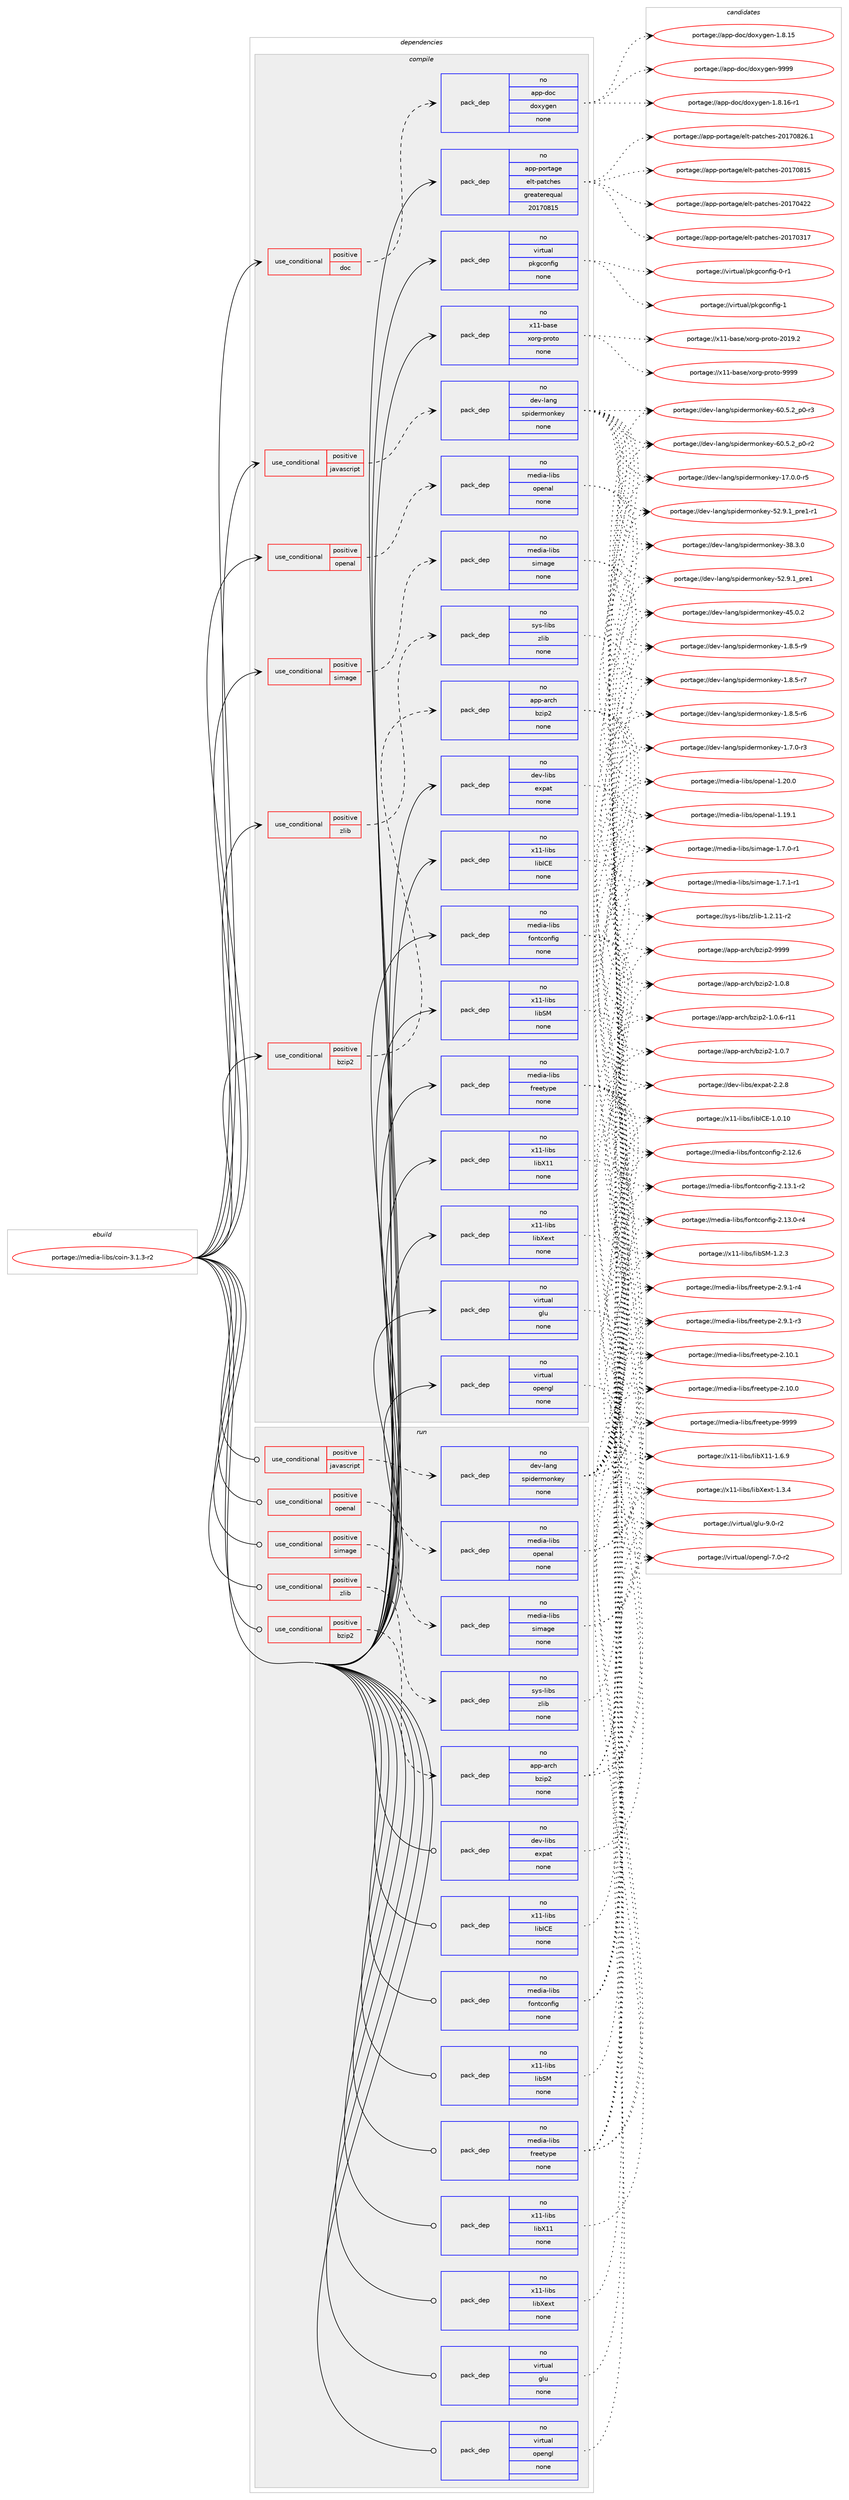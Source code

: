 digraph prolog {

# *************
# Graph options
# *************

newrank=true;
concentrate=true;
compound=true;
graph [rankdir=LR,fontname=Helvetica,fontsize=10,ranksep=1.5];#, ranksep=2.5, nodesep=0.2];
edge  [arrowhead=vee];
node  [fontname=Helvetica,fontsize=10];

# **********
# The ebuild
# **********

subgraph cluster_leftcol {
color=gray;
label=<<i>ebuild</i>>;
id [label="portage://media-libs/coin-3.1.3-r2", color=red, width=4, href="../media-libs/coin-3.1.3-r2.svg"];
}

# ****************
# The dependencies
# ****************

subgraph cluster_midcol {
color=gray;
label=<<i>dependencies</i>>;
subgraph cluster_compile {
fillcolor="#eeeeee";
style=filled;
label=<<i>compile</i>>;
subgraph cond49427 {
dependency215330 [label=<<TABLE BORDER="0" CELLBORDER="1" CELLSPACING="0" CELLPADDING="4"><TR><TD ROWSPAN="3" CELLPADDING="10">use_conditional</TD></TR><TR><TD>positive</TD></TR><TR><TD>bzip2</TD></TR></TABLE>>, shape=none, color=red];
subgraph pack162557 {
dependency215331 [label=<<TABLE BORDER="0" CELLBORDER="1" CELLSPACING="0" CELLPADDING="4" WIDTH="220"><TR><TD ROWSPAN="6" CELLPADDING="30">pack_dep</TD></TR><TR><TD WIDTH="110">no</TD></TR><TR><TD>app-arch</TD></TR><TR><TD>bzip2</TD></TR><TR><TD>none</TD></TR><TR><TD></TD></TR></TABLE>>, shape=none, color=blue];
}
dependency215330:e -> dependency215331:w [weight=20,style="dashed",arrowhead="vee"];
}
id:e -> dependency215330:w [weight=20,style="solid",arrowhead="vee"];
subgraph cond49428 {
dependency215332 [label=<<TABLE BORDER="0" CELLBORDER="1" CELLSPACING="0" CELLPADDING="4"><TR><TD ROWSPAN="3" CELLPADDING="10">use_conditional</TD></TR><TR><TD>positive</TD></TR><TR><TD>doc</TD></TR></TABLE>>, shape=none, color=red];
subgraph pack162558 {
dependency215333 [label=<<TABLE BORDER="0" CELLBORDER="1" CELLSPACING="0" CELLPADDING="4" WIDTH="220"><TR><TD ROWSPAN="6" CELLPADDING="30">pack_dep</TD></TR><TR><TD WIDTH="110">no</TD></TR><TR><TD>app-doc</TD></TR><TR><TD>doxygen</TD></TR><TR><TD>none</TD></TR><TR><TD></TD></TR></TABLE>>, shape=none, color=blue];
}
dependency215332:e -> dependency215333:w [weight=20,style="dashed",arrowhead="vee"];
}
id:e -> dependency215332:w [weight=20,style="solid",arrowhead="vee"];
subgraph cond49429 {
dependency215334 [label=<<TABLE BORDER="0" CELLBORDER="1" CELLSPACING="0" CELLPADDING="4"><TR><TD ROWSPAN="3" CELLPADDING="10">use_conditional</TD></TR><TR><TD>positive</TD></TR><TR><TD>javascript</TD></TR></TABLE>>, shape=none, color=red];
subgraph pack162559 {
dependency215335 [label=<<TABLE BORDER="0" CELLBORDER="1" CELLSPACING="0" CELLPADDING="4" WIDTH="220"><TR><TD ROWSPAN="6" CELLPADDING="30">pack_dep</TD></TR><TR><TD WIDTH="110">no</TD></TR><TR><TD>dev-lang</TD></TR><TR><TD>spidermonkey</TD></TR><TR><TD>none</TD></TR><TR><TD></TD></TR></TABLE>>, shape=none, color=blue];
}
dependency215334:e -> dependency215335:w [weight=20,style="dashed",arrowhead="vee"];
}
id:e -> dependency215334:w [weight=20,style="solid",arrowhead="vee"];
subgraph cond49430 {
dependency215336 [label=<<TABLE BORDER="0" CELLBORDER="1" CELLSPACING="0" CELLPADDING="4"><TR><TD ROWSPAN="3" CELLPADDING="10">use_conditional</TD></TR><TR><TD>positive</TD></TR><TR><TD>openal</TD></TR></TABLE>>, shape=none, color=red];
subgraph pack162560 {
dependency215337 [label=<<TABLE BORDER="0" CELLBORDER="1" CELLSPACING="0" CELLPADDING="4" WIDTH="220"><TR><TD ROWSPAN="6" CELLPADDING="30">pack_dep</TD></TR><TR><TD WIDTH="110">no</TD></TR><TR><TD>media-libs</TD></TR><TR><TD>openal</TD></TR><TR><TD>none</TD></TR><TR><TD></TD></TR></TABLE>>, shape=none, color=blue];
}
dependency215336:e -> dependency215337:w [weight=20,style="dashed",arrowhead="vee"];
}
id:e -> dependency215336:w [weight=20,style="solid",arrowhead="vee"];
subgraph cond49431 {
dependency215338 [label=<<TABLE BORDER="0" CELLBORDER="1" CELLSPACING="0" CELLPADDING="4"><TR><TD ROWSPAN="3" CELLPADDING="10">use_conditional</TD></TR><TR><TD>positive</TD></TR><TR><TD>simage</TD></TR></TABLE>>, shape=none, color=red];
subgraph pack162561 {
dependency215339 [label=<<TABLE BORDER="0" CELLBORDER="1" CELLSPACING="0" CELLPADDING="4" WIDTH="220"><TR><TD ROWSPAN="6" CELLPADDING="30">pack_dep</TD></TR><TR><TD WIDTH="110">no</TD></TR><TR><TD>media-libs</TD></TR><TR><TD>simage</TD></TR><TR><TD>none</TD></TR><TR><TD></TD></TR></TABLE>>, shape=none, color=blue];
}
dependency215338:e -> dependency215339:w [weight=20,style="dashed",arrowhead="vee"];
}
id:e -> dependency215338:w [weight=20,style="solid",arrowhead="vee"];
subgraph cond49432 {
dependency215340 [label=<<TABLE BORDER="0" CELLBORDER="1" CELLSPACING="0" CELLPADDING="4"><TR><TD ROWSPAN="3" CELLPADDING="10">use_conditional</TD></TR><TR><TD>positive</TD></TR><TR><TD>zlib</TD></TR></TABLE>>, shape=none, color=red];
subgraph pack162562 {
dependency215341 [label=<<TABLE BORDER="0" CELLBORDER="1" CELLSPACING="0" CELLPADDING="4" WIDTH="220"><TR><TD ROWSPAN="6" CELLPADDING="30">pack_dep</TD></TR><TR><TD WIDTH="110">no</TD></TR><TR><TD>sys-libs</TD></TR><TR><TD>zlib</TD></TR><TR><TD>none</TD></TR><TR><TD></TD></TR></TABLE>>, shape=none, color=blue];
}
dependency215340:e -> dependency215341:w [weight=20,style="dashed",arrowhead="vee"];
}
id:e -> dependency215340:w [weight=20,style="solid",arrowhead="vee"];
subgraph pack162563 {
dependency215342 [label=<<TABLE BORDER="0" CELLBORDER="1" CELLSPACING="0" CELLPADDING="4" WIDTH="220"><TR><TD ROWSPAN="6" CELLPADDING="30">pack_dep</TD></TR><TR><TD WIDTH="110">no</TD></TR><TR><TD>app-portage</TD></TR><TR><TD>elt-patches</TD></TR><TR><TD>greaterequal</TD></TR><TR><TD>20170815</TD></TR></TABLE>>, shape=none, color=blue];
}
id:e -> dependency215342:w [weight=20,style="solid",arrowhead="vee"];
subgraph pack162564 {
dependency215343 [label=<<TABLE BORDER="0" CELLBORDER="1" CELLSPACING="0" CELLPADDING="4" WIDTH="220"><TR><TD ROWSPAN="6" CELLPADDING="30">pack_dep</TD></TR><TR><TD WIDTH="110">no</TD></TR><TR><TD>dev-libs</TD></TR><TR><TD>expat</TD></TR><TR><TD>none</TD></TR><TR><TD></TD></TR></TABLE>>, shape=none, color=blue];
}
id:e -> dependency215343:w [weight=20,style="solid",arrowhead="vee"];
subgraph pack162565 {
dependency215344 [label=<<TABLE BORDER="0" CELLBORDER="1" CELLSPACING="0" CELLPADDING="4" WIDTH="220"><TR><TD ROWSPAN="6" CELLPADDING="30">pack_dep</TD></TR><TR><TD WIDTH="110">no</TD></TR><TR><TD>media-libs</TD></TR><TR><TD>fontconfig</TD></TR><TR><TD>none</TD></TR><TR><TD></TD></TR></TABLE>>, shape=none, color=blue];
}
id:e -> dependency215344:w [weight=20,style="solid",arrowhead="vee"];
subgraph pack162566 {
dependency215345 [label=<<TABLE BORDER="0" CELLBORDER="1" CELLSPACING="0" CELLPADDING="4" WIDTH="220"><TR><TD ROWSPAN="6" CELLPADDING="30">pack_dep</TD></TR><TR><TD WIDTH="110">no</TD></TR><TR><TD>media-libs</TD></TR><TR><TD>freetype</TD></TR><TR><TD>none</TD></TR><TR><TD></TD></TR></TABLE>>, shape=none, color=blue];
}
id:e -> dependency215345:w [weight=20,style="solid",arrowhead="vee"];
subgraph pack162567 {
dependency215346 [label=<<TABLE BORDER="0" CELLBORDER="1" CELLSPACING="0" CELLPADDING="4" WIDTH="220"><TR><TD ROWSPAN="6" CELLPADDING="30">pack_dep</TD></TR><TR><TD WIDTH="110">no</TD></TR><TR><TD>virtual</TD></TR><TR><TD>glu</TD></TR><TR><TD>none</TD></TR><TR><TD></TD></TR></TABLE>>, shape=none, color=blue];
}
id:e -> dependency215346:w [weight=20,style="solid",arrowhead="vee"];
subgraph pack162568 {
dependency215347 [label=<<TABLE BORDER="0" CELLBORDER="1" CELLSPACING="0" CELLPADDING="4" WIDTH="220"><TR><TD ROWSPAN="6" CELLPADDING="30">pack_dep</TD></TR><TR><TD WIDTH="110">no</TD></TR><TR><TD>virtual</TD></TR><TR><TD>opengl</TD></TR><TR><TD>none</TD></TR><TR><TD></TD></TR></TABLE>>, shape=none, color=blue];
}
id:e -> dependency215347:w [weight=20,style="solid",arrowhead="vee"];
subgraph pack162569 {
dependency215348 [label=<<TABLE BORDER="0" CELLBORDER="1" CELLSPACING="0" CELLPADDING="4" WIDTH="220"><TR><TD ROWSPAN="6" CELLPADDING="30">pack_dep</TD></TR><TR><TD WIDTH="110">no</TD></TR><TR><TD>virtual</TD></TR><TR><TD>pkgconfig</TD></TR><TR><TD>none</TD></TR><TR><TD></TD></TR></TABLE>>, shape=none, color=blue];
}
id:e -> dependency215348:w [weight=20,style="solid",arrowhead="vee"];
subgraph pack162570 {
dependency215349 [label=<<TABLE BORDER="0" CELLBORDER="1" CELLSPACING="0" CELLPADDING="4" WIDTH="220"><TR><TD ROWSPAN="6" CELLPADDING="30">pack_dep</TD></TR><TR><TD WIDTH="110">no</TD></TR><TR><TD>x11-base</TD></TR><TR><TD>xorg-proto</TD></TR><TR><TD>none</TD></TR><TR><TD></TD></TR></TABLE>>, shape=none, color=blue];
}
id:e -> dependency215349:w [weight=20,style="solid",arrowhead="vee"];
subgraph pack162571 {
dependency215350 [label=<<TABLE BORDER="0" CELLBORDER="1" CELLSPACING="0" CELLPADDING="4" WIDTH="220"><TR><TD ROWSPAN="6" CELLPADDING="30">pack_dep</TD></TR><TR><TD WIDTH="110">no</TD></TR><TR><TD>x11-libs</TD></TR><TR><TD>libICE</TD></TR><TR><TD>none</TD></TR><TR><TD></TD></TR></TABLE>>, shape=none, color=blue];
}
id:e -> dependency215350:w [weight=20,style="solid",arrowhead="vee"];
subgraph pack162572 {
dependency215351 [label=<<TABLE BORDER="0" CELLBORDER="1" CELLSPACING="0" CELLPADDING="4" WIDTH="220"><TR><TD ROWSPAN="6" CELLPADDING="30">pack_dep</TD></TR><TR><TD WIDTH="110">no</TD></TR><TR><TD>x11-libs</TD></TR><TR><TD>libSM</TD></TR><TR><TD>none</TD></TR><TR><TD></TD></TR></TABLE>>, shape=none, color=blue];
}
id:e -> dependency215351:w [weight=20,style="solid",arrowhead="vee"];
subgraph pack162573 {
dependency215352 [label=<<TABLE BORDER="0" CELLBORDER="1" CELLSPACING="0" CELLPADDING="4" WIDTH="220"><TR><TD ROWSPAN="6" CELLPADDING="30">pack_dep</TD></TR><TR><TD WIDTH="110">no</TD></TR><TR><TD>x11-libs</TD></TR><TR><TD>libX11</TD></TR><TR><TD>none</TD></TR><TR><TD></TD></TR></TABLE>>, shape=none, color=blue];
}
id:e -> dependency215352:w [weight=20,style="solid",arrowhead="vee"];
subgraph pack162574 {
dependency215353 [label=<<TABLE BORDER="0" CELLBORDER="1" CELLSPACING="0" CELLPADDING="4" WIDTH="220"><TR><TD ROWSPAN="6" CELLPADDING="30">pack_dep</TD></TR><TR><TD WIDTH="110">no</TD></TR><TR><TD>x11-libs</TD></TR><TR><TD>libXext</TD></TR><TR><TD>none</TD></TR><TR><TD></TD></TR></TABLE>>, shape=none, color=blue];
}
id:e -> dependency215353:w [weight=20,style="solid",arrowhead="vee"];
}
subgraph cluster_compileandrun {
fillcolor="#eeeeee";
style=filled;
label=<<i>compile and run</i>>;
}
subgraph cluster_run {
fillcolor="#eeeeee";
style=filled;
label=<<i>run</i>>;
subgraph cond49433 {
dependency215354 [label=<<TABLE BORDER="0" CELLBORDER="1" CELLSPACING="0" CELLPADDING="4"><TR><TD ROWSPAN="3" CELLPADDING="10">use_conditional</TD></TR><TR><TD>positive</TD></TR><TR><TD>bzip2</TD></TR></TABLE>>, shape=none, color=red];
subgraph pack162575 {
dependency215355 [label=<<TABLE BORDER="0" CELLBORDER="1" CELLSPACING="0" CELLPADDING="4" WIDTH="220"><TR><TD ROWSPAN="6" CELLPADDING="30">pack_dep</TD></TR><TR><TD WIDTH="110">no</TD></TR><TR><TD>app-arch</TD></TR><TR><TD>bzip2</TD></TR><TR><TD>none</TD></TR><TR><TD></TD></TR></TABLE>>, shape=none, color=blue];
}
dependency215354:e -> dependency215355:w [weight=20,style="dashed",arrowhead="vee"];
}
id:e -> dependency215354:w [weight=20,style="solid",arrowhead="odot"];
subgraph cond49434 {
dependency215356 [label=<<TABLE BORDER="0" CELLBORDER="1" CELLSPACING="0" CELLPADDING="4"><TR><TD ROWSPAN="3" CELLPADDING="10">use_conditional</TD></TR><TR><TD>positive</TD></TR><TR><TD>javascript</TD></TR></TABLE>>, shape=none, color=red];
subgraph pack162576 {
dependency215357 [label=<<TABLE BORDER="0" CELLBORDER="1" CELLSPACING="0" CELLPADDING="4" WIDTH="220"><TR><TD ROWSPAN="6" CELLPADDING="30">pack_dep</TD></TR><TR><TD WIDTH="110">no</TD></TR><TR><TD>dev-lang</TD></TR><TR><TD>spidermonkey</TD></TR><TR><TD>none</TD></TR><TR><TD></TD></TR></TABLE>>, shape=none, color=blue];
}
dependency215356:e -> dependency215357:w [weight=20,style="dashed",arrowhead="vee"];
}
id:e -> dependency215356:w [weight=20,style="solid",arrowhead="odot"];
subgraph cond49435 {
dependency215358 [label=<<TABLE BORDER="0" CELLBORDER="1" CELLSPACING="0" CELLPADDING="4"><TR><TD ROWSPAN="3" CELLPADDING="10">use_conditional</TD></TR><TR><TD>positive</TD></TR><TR><TD>openal</TD></TR></TABLE>>, shape=none, color=red];
subgraph pack162577 {
dependency215359 [label=<<TABLE BORDER="0" CELLBORDER="1" CELLSPACING="0" CELLPADDING="4" WIDTH="220"><TR><TD ROWSPAN="6" CELLPADDING="30">pack_dep</TD></TR><TR><TD WIDTH="110">no</TD></TR><TR><TD>media-libs</TD></TR><TR><TD>openal</TD></TR><TR><TD>none</TD></TR><TR><TD></TD></TR></TABLE>>, shape=none, color=blue];
}
dependency215358:e -> dependency215359:w [weight=20,style="dashed",arrowhead="vee"];
}
id:e -> dependency215358:w [weight=20,style="solid",arrowhead="odot"];
subgraph cond49436 {
dependency215360 [label=<<TABLE BORDER="0" CELLBORDER="1" CELLSPACING="0" CELLPADDING="4"><TR><TD ROWSPAN="3" CELLPADDING="10">use_conditional</TD></TR><TR><TD>positive</TD></TR><TR><TD>simage</TD></TR></TABLE>>, shape=none, color=red];
subgraph pack162578 {
dependency215361 [label=<<TABLE BORDER="0" CELLBORDER="1" CELLSPACING="0" CELLPADDING="4" WIDTH="220"><TR><TD ROWSPAN="6" CELLPADDING="30">pack_dep</TD></TR><TR><TD WIDTH="110">no</TD></TR><TR><TD>media-libs</TD></TR><TR><TD>simage</TD></TR><TR><TD>none</TD></TR><TR><TD></TD></TR></TABLE>>, shape=none, color=blue];
}
dependency215360:e -> dependency215361:w [weight=20,style="dashed",arrowhead="vee"];
}
id:e -> dependency215360:w [weight=20,style="solid",arrowhead="odot"];
subgraph cond49437 {
dependency215362 [label=<<TABLE BORDER="0" CELLBORDER="1" CELLSPACING="0" CELLPADDING="4"><TR><TD ROWSPAN="3" CELLPADDING="10">use_conditional</TD></TR><TR><TD>positive</TD></TR><TR><TD>zlib</TD></TR></TABLE>>, shape=none, color=red];
subgraph pack162579 {
dependency215363 [label=<<TABLE BORDER="0" CELLBORDER="1" CELLSPACING="0" CELLPADDING="4" WIDTH="220"><TR><TD ROWSPAN="6" CELLPADDING="30">pack_dep</TD></TR><TR><TD WIDTH="110">no</TD></TR><TR><TD>sys-libs</TD></TR><TR><TD>zlib</TD></TR><TR><TD>none</TD></TR><TR><TD></TD></TR></TABLE>>, shape=none, color=blue];
}
dependency215362:e -> dependency215363:w [weight=20,style="dashed",arrowhead="vee"];
}
id:e -> dependency215362:w [weight=20,style="solid",arrowhead="odot"];
subgraph pack162580 {
dependency215364 [label=<<TABLE BORDER="0" CELLBORDER="1" CELLSPACING="0" CELLPADDING="4" WIDTH="220"><TR><TD ROWSPAN="6" CELLPADDING="30">pack_dep</TD></TR><TR><TD WIDTH="110">no</TD></TR><TR><TD>dev-libs</TD></TR><TR><TD>expat</TD></TR><TR><TD>none</TD></TR><TR><TD></TD></TR></TABLE>>, shape=none, color=blue];
}
id:e -> dependency215364:w [weight=20,style="solid",arrowhead="odot"];
subgraph pack162581 {
dependency215365 [label=<<TABLE BORDER="0" CELLBORDER="1" CELLSPACING="0" CELLPADDING="4" WIDTH="220"><TR><TD ROWSPAN="6" CELLPADDING="30">pack_dep</TD></TR><TR><TD WIDTH="110">no</TD></TR><TR><TD>media-libs</TD></TR><TR><TD>fontconfig</TD></TR><TR><TD>none</TD></TR><TR><TD></TD></TR></TABLE>>, shape=none, color=blue];
}
id:e -> dependency215365:w [weight=20,style="solid",arrowhead="odot"];
subgraph pack162582 {
dependency215366 [label=<<TABLE BORDER="0" CELLBORDER="1" CELLSPACING="0" CELLPADDING="4" WIDTH="220"><TR><TD ROWSPAN="6" CELLPADDING="30">pack_dep</TD></TR><TR><TD WIDTH="110">no</TD></TR><TR><TD>media-libs</TD></TR><TR><TD>freetype</TD></TR><TR><TD>none</TD></TR><TR><TD></TD></TR></TABLE>>, shape=none, color=blue];
}
id:e -> dependency215366:w [weight=20,style="solid",arrowhead="odot"];
subgraph pack162583 {
dependency215367 [label=<<TABLE BORDER="0" CELLBORDER="1" CELLSPACING="0" CELLPADDING="4" WIDTH="220"><TR><TD ROWSPAN="6" CELLPADDING="30">pack_dep</TD></TR><TR><TD WIDTH="110">no</TD></TR><TR><TD>virtual</TD></TR><TR><TD>glu</TD></TR><TR><TD>none</TD></TR><TR><TD></TD></TR></TABLE>>, shape=none, color=blue];
}
id:e -> dependency215367:w [weight=20,style="solid",arrowhead="odot"];
subgraph pack162584 {
dependency215368 [label=<<TABLE BORDER="0" CELLBORDER="1" CELLSPACING="0" CELLPADDING="4" WIDTH="220"><TR><TD ROWSPAN="6" CELLPADDING="30">pack_dep</TD></TR><TR><TD WIDTH="110">no</TD></TR><TR><TD>virtual</TD></TR><TR><TD>opengl</TD></TR><TR><TD>none</TD></TR><TR><TD></TD></TR></TABLE>>, shape=none, color=blue];
}
id:e -> dependency215368:w [weight=20,style="solid",arrowhead="odot"];
subgraph pack162585 {
dependency215369 [label=<<TABLE BORDER="0" CELLBORDER="1" CELLSPACING="0" CELLPADDING="4" WIDTH="220"><TR><TD ROWSPAN="6" CELLPADDING="30">pack_dep</TD></TR><TR><TD WIDTH="110">no</TD></TR><TR><TD>x11-libs</TD></TR><TR><TD>libICE</TD></TR><TR><TD>none</TD></TR><TR><TD></TD></TR></TABLE>>, shape=none, color=blue];
}
id:e -> dependency215369:w [weight=20,style="solid",arrowhead="odot"];
subgraph pack162586 {
dependency215370 [label=<<TABLE BORDER="0" CELLBORDER="1" CELLSPACING="0" CELLPADDING="4" WIDTH="220"><TR><TD ROWSPAN="6" CELLPADDING="30">pack_dep</TD></TR><TR><TD WIDTH="110">no</TD></TR><TR><TD>x11-libs</TD></TR><TR><TD>libSM</TD></TR><TR><TD>none</TD></TR><TR><TD></TD></TR></TABLE>>, shape=none, color=blue];
}
id:e -> dependency215370:w [weight=20,style="solid",arrowhead="odot"];
subgraph pack162587 {
dependency215371 [label=<<TABLE BORDER="0" CELLBORDER="1" CELLSPACING="0" CELLPADDING="4" WIDTH="220"><TR><TD ROWSPAN="6" CELLPADDING="30">pack_dep</TD></TR><TR><TD WIDTH="110">no</TD></TR><TR><TD>x11-libs</TD></TR><TR><TD>libX11</TD></TR><TR><TD>none</TD></TR><TR><TD></TD></TR></TABLE>>, shape=none, color=blue];
}
id:e -> dependency215371:w [weight=20,style="solid",arrowhead="odot"];
subgraph pack162588 {
dependency215372 [label=<<TABLE BORDER="0" CELLBORDER="1" CELLSPACING="0" CELLPADDING="4" WIDTH="220"><TR><TD ROWSPAN="6" CELLPADDING="30">pack_dep</TD></TR><TR><TD WIDTH="110">no</TD></TR><TR><TD>x11-libs</TD></TR><TR><TD>libXext</TD></TR><TR><TD>none</TD></TR><TR><TD></TD></TR></TABLE>>, shape=none, color=blue];
}
id:e -> dependency215372:w [weight=20,style="solid",arrowhead="odot"];
}
}

# **************
# The candidates
# **************

subgraph cluster_choices {
rank=same;
color=gray;
label=<<i>candidates</i>>;

subgraph choice162557 {
color=black;
nodesep=1;
choice971121124597114991044798122105112504557575757 [label="portage://app-arch/bzip2-9999", color=red, width=4,href="../app-arch/bzip2-9999.svg"];
choice97112112459711499104479812210511250454946484656 [label="portage://app-arch/bzip2-1.0.8", color=red, width=4,href="../app-arch/bzip2-1.0.8.svg"];
choice97112112459711499104479812210511250454946484655 [label="portage://app-arch/bzip2-1.0.7", color=red, width=4,href="../app-arch/bzip2-1.0.7.svg"];
choice97112112459711499104479812210511250454946484654451144949 [label="portage://app-arch/bzip2-1.0.6-r11", color=red, width=4,href="../app-arch/bzip2-1.0.6-r11.svg"];
dependency215331:e -> choice971121124597114991044798122105112504557575757:w [style=dotted,weight="100"];
dependency215331:e -> choice97112112459711499104479812210511250454946484656:w [style=dotted,weight="100"];
dependency215331:e -> choice97112112459711499104479812210511250454946484655:w [style=dotted,weight="100"];
dependency215331:e -> choice97112112459711499104479812210511250454946484654451144949:w [style=dotted,weight="100"];
}
subgraph choice162558 {
color=black;
nodesep=1;
choice971121124510011199471001111201211031011104557575757 [label="portage://app-doc/doxygen-9999", color=red, width=4,href="../app-doc/doxygen-9999.svg"];
choice97112112451001119947100111120121103101110454946564649544511449 [label="portage://app-doc/doxygen-1.8.16-r1", color=red, width=4,href="../app-doc/doxygen-1.8.16-r1.svg"];
choice9711211245100111994710011112012110310111045494656464953 [label="portage://app-doc/doxygen-1.8.15", color=red, width=4,href="../app-doc/doxygen-1.8.15.svg"];
dependency215333:e -> choice971121124510011199471001111201211031011104557575757:w [style=dotted,weight="100"];
dependency215333:e -> choice97112112451001119947100111120121103101110454946564649544511449:w [style=dotted,weight="100"];
dependency215333:e -> choice9711211245100111994710011112012110310111045494656464953:w [style=dotted,weight="100"];
}
subgraph choice162559 {
color=black;
nodesep=1;
choice1001011184510897110103471151121051001011141091111101071011214554484653465095112484511451 [label="portage://dev-lang/spidermonkey-60.5.2_p0-r3", color=red, width=4,href="../dev-lang/spidermonkey-60.5.2_p0-r3.svg"];
choice1001011184510897110103471151121051001011141091111101071011214554484653465095112484511450 [label="portage://dev-lang/spidermonkey-60.5.2_p0-r2", color=red, width=4,href="../dev-lang/spidermonkey-60.5.2_p0-r2.svg"];
choice1001011184510897110103471151121051001011141091111101071011214553504657464995112114101494511449 [label="portage://dev-lang/spidermonkey-52.9.1_pre1-r1", color=red, width=4,href="../dev-lang/spidermonkey-52.9.1_pre1-r1.svg"];
choice100101118451089711010347115112105100101114109111110107101121455350465746499511211410149 [label="portage://dev-lang/spidermonkey-52.9.1_pre1", color=red, width=4,href="../dev-lang/spidermonkey-52.9.1_pre1.svg"];
choice10010111845108971101034711511210510010111410911111010710112145525346484650 [label="portage://dev-lang/spidermonkey-45.0.2", color=red, width=4,href="../dev-lang/spidermonkey-45.0.2.svg"];
choice10010111845108971101034711511210510010111410911111010710112145515646514648 [label="portage://dev-lang/spidermonkey-38.3.0", color=red, width=4,href="../dev-lang/spidermonkey-38.3.0.svg"];
choice100101118451089711010347115112105100101114109111110107101121454955464846484511453 [label="portage://dev-lang/spidermonkey-17.0.0-r5", color=red, width=4,href="../dev-lang/spidermonkey-17.0.0-r5.svg"];
choice1001011184510897110103471151121051001011141091111101071011214549465646534511457 [label="portage://dev-lang/spidermonkey-1.8.5-r9", color=red, width=4,href="../dev-lang/spidermonkey-1.8.5-r9.svg"];
choice1001011184510897110103471151121051001011141091111101071011214549465646534511455 [label="portage://dev-lang/spidermonkey-1.8.5-r7", color=red, width=4,href="../dev-lang/spidermonkey-1.8.5-r7.svg"];
choice1001011184510897110103471151121051001011141091111101071011214549465646534511454 [label="portage://dev-lang/spidermonkey-1.8.5-r6", color=red, width=4,href="../dev-lang/spidermonkey-1.8.5-r6.svg"];
choice1001011184510897110103471151121051001011141091111101071011214549465546484511451 [label="portage://dev-lang/spidermonkey-1.7.0-r3", color=red, width=4,href="../dev-lang/spidermonkey-1.7.0-r3.svg"];
dependency215335:e -> choice1001011184510897110103471151121051001011141091111101071011214554484653465095112484511451:w [style=dotted,weight="100"];
dependency215335:e -> choice1001011184510897110103471151121051001011141091111101071011214554484653465095112484511450:w [style=dotted,weight="100"];
dependency215335:e -> choice1001011184510897110103471151121051001011141091111101071011214553504657464995112114101494511449:w [style=dotted,weight="100"];
dependency215335:e -> choice100101118451089711010347115112105100101114109111110107101121455350465746499511211410149:w [style=dotted,weight="100"];
dependency215335:e -> choice10010111845108971101034711511210510010111410911111010710112145525346484650:w [style=dotted,weight="100"];
dependency215335:e -> choice10010111845108971101034711511210510010111410911111010710112145515646514648:w [style=dotted,weight="100"];
dependency215335:e -> choice100101118451089711010347115112105100101114109111110107101121454955464846484511453:w [style=dotted,weight="100"];
dependency215335:e -> choice1001011184510897110103471151121051001011141091111101071011214549465646534511457:w [style=dotted,weight="100"];
dependency215335:e -> choice1001011184510897110103471151121051001011141091111101071011214549465646534511455:w [style=dotted,weight="100"];
dependency215335:e -> choice1001011184510897110103471151121051001011141091111101071011214549465646534511454:w [style=dotted,weight="100"];
dependency215335:e -> choice1001011184510897110103471151121051001011141091111101071011214549465546484511451:w [style=dotted,weight="100"];
}
subgraph choice162560 {
color=black;
nodesep=1;
choice109101100105974510810598115471111121011109710845494650484648 [label="portage://media-libs/openal-1.20.0", color=red, width=4,href="../media-libs/openal-1.20.0.svg"];
choice109101100105974510810598115471111121011109710845494649574649 [label="portage://media-libs/openal-1.19.1", color=red, width=4,href="../media-libs/openal-1.19.1.svg"];
dependency215337:e -> choice109101100105974510810598115471111121011109710845494650484648:w [style=dotted,weight="100"];
dependency215337:e -> choice109101100105974510810598115471111121011109710845494649574649:w [style=dotted,weight="100"];
}
subgraph choice162561 {
color=black;
nodesep=1;
choice10910110010597451081059811547115105109971031014549465546494511449 [label="portage://media-libs/simage-1.7.1-r1", color=red, width=4,href="../media-libs/simage-1.7.1-r1.svg"];
choice10910110010597451081059811547115105109971031014549465546484511449 [label="portage://media-libs/simage-1.7.0-r1", color=red, width=4,href="../media-libs/simage-1.7.0-r1.svg"];
dependency215339:e -> choice10910110010597451081059811547115105109971031014549465546494511449:w [style=dotted,weight="100"];
dependency215339:e -> choice10910110010597451081059811547115105109971031014549465546484511449:w [style=dotted,weight="100"];
}
subgraph choice162562 {
color=black;
nodesep=1;
choice11512111545108105981154712210810598454946504649494511450 [label="portage://sys-libs/zlib-1.2.11-r2", color=red, width=4,href="../sys-libs/zlib-1.2.11-r2.svg"];
dependency215341:e -> choice11512111545108105981154712210810598454946504649494511450:w [style=dotted,weight="100"];
}
subgraph choice162563 {
color=black;
nodesep=1;
choice971121124511211111411697103101471011081164511297116991041011154550484955485650544649 [label="portage://app-portage/elt-patches-20170826.1", color=red, width=4,href="../app-portage/elt-patches-20170826.1.svg"];
choice97112112451121111141169710310147101108116451129711699104101115455048495548564953 [label="portage://app-portage/elt-patches-20170815", color=red, width=4,href="../app-portage/elt-patches-20170815.svg"];
choice97112112451121111141169710310147101108116451129711699104101115455048495548525050 [label="portage://app-portage/elt-patches-20170422", color=red, width=4,href="../app-portage/elt-patches-20170422.svg"];
choice97112112451121111141169710310147101108116451129711699104101115455048495548514955 [label="portage://app-portage/elt-patches-20170317", color=red, width=4,href="../app-portage/elt-patches-20170317.svg"];
dependency215342:e -> choice971121124511211111411697103101471011081164511297116991041011154550484955485650544649:w [style=dotted,weight="100"];
dependency215342:e -> choice97112112451121111141169710310147101108116451129711699104101115455048495548564953:w [style=dotted,weight="100"];
dependency215342:e -> choice97112112451121111141169710310147101108116451129711699104101115455048495548525050:w [style=dotted,weight="100"];
dependency215342:e -> choice97112112451121111141169710310147101108116451129711699104101115455048495548514955:w [style=dotted,weight="100"];
}
subgraph choice162564 {
color=black;
nodesep=1;
choice10010111845108105981154710112011297116455046504656 [label="portage://dev-libs/expat-2.2.8", color=red, width=4,href="../dev-libs/expat-2.2.8.svg"];
dependency215343:e -> choice10010111845108105981154710112011297116455046504656:w [style=dotted,weight="100"];
}
subgraph choice162565 {
color=black;
nodesep=1;
choice1091011001059745108105981154710211111011699111110102105103455046495146494511450 [label="portage://media-libs/fontconfig-2.13.1-r2", color=red, width=4,href="../media-libs/fontconfig-2.13.1-r2.svg"];
choice1091011001059745108105981154710211111011699111110102105103455046495146484511452 [label="portage://media-libs/fontconfig-2.13.0-r4", color=red, width=4,href="../media-libs/fontconfig-2.13.0-r4.svg"];
choice109101100105974510810598115471021111101169911111010210510345504649504654 [label="portage://media-libs/fontconfig-2.12.6", color=red, width=4,href="../media-libs/fontconfig-2.12.6.svg"];
dependency215344:e -> choice1091011001059745108105981154710211111011699111110102105103455046495146494511450:w [style=dotted,weight="100"];
dependency215344:e -> choice1091011001059745108105981154710211111011699111110102105103455046495146484511452:w [style=dotted,weight="100"];
dependency215344:e -> choice109101100105974510810598115471021111101169911111010210510345504649504654:w [style=dotted,weight="100"];
}
subgraph choice162566 {
color=black;
nodesep=1;
choice109101100105974510810598115471021141011011161211121014557575757 [label="portage://media-libs/freetype-9999", color=red, width=4,href="../media-libs/freetype-9999.svg"];
choice109101100105974510810598115471021141011011161211121014550465746494511452 [label="portage://media-libs/freetype-2.9.1-r4", color=red, width=4,href="../media-libs/freetype-2.9.1-r4.svg"];
choice109101100105974510810598115471021141011011161211121014550465746494511451 [label="portage://media-libs/freetype-2.9.1-r3", color=red, width=4,href="../media-libs/freetype-2.9.1-r3.svg"];
choice1091011001059745108105981154710211410110111612111210145504649484649 [label="portage://media-libs/freetype-2.10.1", color=red, width=4,href="../media-libs/freetype-2.10.1.svg"];
choice1091011001059745108105981154710211410110111612111210145504649484648 [label="portage://media-libs/freetype-2.10.0", color=red, width=4,href="../media-libs/freetype-2.10.0.svg"];
dependency215345:e -> choice109101100105974510810598115471021141011011161211121014557575757:w [style=dotted,weight="100"];
dependency215345:e -> choice109101100105974510810598115471021141011011161211121014550465746494511452:w [style=dotted,weight="100"];
dependency215345:e -> choice109101100105974510810598115471021141011011161211121014550465746494511451:w [style=dotted,weight="100"];
dependency215345:e -> choice1091011001059745108105981154710211410110111612111210145504649484649:w [style=dotted,weight="100"];
dependency215345:e -> choice1091011001059745108105981154710211410110111612111210145504649484648:w [style=dotted,weight="100"];
}
subgraph choice162567 {
color=black;
nodesep=1;
choice1181051141161179710847103108117455746484511450 [label="portage://virtual/glu-9.0-r2", color=red, width=4,href="../virtual/glu-9.0-r2.svg"];
dependency215346:e -> choice1181051141161179710847103108117455746484511450:w [style=dotted,weight="100"];
}
subgraph choice162568 {
color=black;
nodesep=1;
choice1181051141161179710847111112101110103108455546484511450 [label="portage://virtual/opengl-7.0-r2", color=red, width=4,href="../virtual/opengl-7.0-r2.svg"];
dependency215347:e -> choice1181051141161179710847111112101110103108455546484511450:w [style=dotted,weight="100"];
}
subgraph choice162569 {
color=black;
nodesep=1;
choice1181051141161179710847112107103991111101021051034549 [label="portage://virtual/pkgconfig-1", color=red, width=4,href="../virtual/pkgconfig-1.svg"];
choice11810511411611797108471121071039911111010210510345484511449 [label="portage://virtual/pkgconfig-0-r1", color=red, width=4,href="../virtual/pkgconfig-0-r1.svg"];
dependency215348:e -> choice1181051141161179710847112107103991111101021051034549:w [style=dotted,weight="100"];
dependency215348:e -> choice11810511411611797108471121071039911111010210510345484511449:w [style=dotted,weight="100"];
}
subgraph choice162570 {
color=black;
nodesep=1;
choice120494945989711510147120111114103451121141111161114557575757 [label="portage://x11-base/xorg-proto-9999", color=red, width=4,href="../x11-base/xorg-proto-9999.svg"];
choice1204949459897115101471201111141034511211411111611145504849574650 [label="portage://x11-base/xorg-proto-2019.2", color=red, width=4,href="../x11-base/xorg-proto-2019.2.svg"];
dependency215349:e -> choice120494945989711510147120111114103451121141111161114557575757:w [style=dotted,weight="100"];
dependency215349:e -> choice1204949459897115101471201111141034511211411111611145504849574650:w [style=dotted,weight="100"];
}
subgraph choice162571 {
color=black;
nodesep=1;
choice12049494510810598115471081059873676945494648464948 [label="portage://x11-libs/libICE-1.0.10", color=red, width=4,href="../x11-libs/libICE-1.0.10.svg"];
dependency215350:e -> choice12049494510810598115471081059873676945494648464948:w [style=dotted,weight="100"];
}
subgraph choice162572 {
color=black;
nodesep=1;
choice1204949451081059811547108105988377454946504651 [label="portage://x11-libs/libSM-1.2.3", color=red, width=4,href="../x11-libs/libSM-1.2.3.svg"];
dependency215351:e -> choice1204949451081059811547108105988377454946504651:w [style=dotted,weight="100"];
}
subgraph choice162573 {
color=black;
nodesep=1;
choice120494945108105981154710810598884949454946544657 [label="portage://x11-libs/libX11-1.6.9", color=red, width=4,href="../x11-libs/libX11-1.6.9.svg"];
dependency215352:e -> choice120494945108105981154710810598884949454946544657:w [style=dotted,weight="100"];
}
subgraph choice162574 {
color=black;
nodesep=1;
choice12049494510810598115471081059888101120116454946514652 [label="portage://x11-libs/libXext-1.3.4", color=red, width=4,href="../x11-libs/libXext-1.3.4.svg"];
dependency215353:e -> choice12049494510810598115471081059888101120116454946514652:w [style=dotted,weight="100"];
}
subgraph choice162575 {
color=black;
nodesep=1;
choice971121124597114991044798122105112504557575757 [label="portage://app-arch/bzip2-9999", color=red, width=4,href="../app-arch/bzip2-9999.svg"];
choice97112112459711499104479812210511250454946484656 [label="portage://app-arch/bzip2-1.0.8", color=red, width=4,href="../app-arch/bzip2-1.0.8.svg"];
choice97112112459711499104479812210511250454946484655 [label="portage://app-arch/bzip2-1.0.7", color=red, width=4,href="../app-arch/bzip2-1.0.7.svg"];
choice97112112459711499104479812210511250454946484654451144949 [label="portage://app-arch/bzip2-1.0.6-r11", color=red, width=4,href="../app-arch/bzip2-1.0.6-r11.svg"];
dependency215355:e -> choice971121124597114991044798122105112504557575757:w [style=dotted,weight="100"];
dependency215355:e -> choice97112112459711499104479812210511250454946484656:w [style=dotted,weight="100"];
dependency215355:e -> choice97112112459711499104479812210511250454946484655:w [style=dotted,weight="100"];
dependency215355:e -> choice97112112459711499104479812210511250454946484654451144949:w [style=dotted,weight="100"];
}
subgraph choice162576 {
color=black;
nodesep=1;
choice1001011184510897110103471151121051001011141091111101071011214554484653465095112484511451 [label="portage://dev-lang/spidermonkey-60.5.2_p0-r3", color=red, width=4,href="../dev-lang/spidermonkey-60.5.2_p0-r3.svg"];
choice1001011184510897110103471151121051001011141091111101071011214554484653465095112484511450 [label="portage://dev-lang/spidermonkey-60.5.2_p0-r2", color=red, width=4,href="../dev-lang/spidermonkey-60.5.2_p0-r2.svg"];
choice1001011184510897110103471151121051001011141091111101071011214553504657464995112114101494511449 [label="portage://dev-lang/spidermonkey-52.9.1_pre1-r1", color=red, width=4,href="../dev-lang/spidermonkey-52.9.1_pre1-r1.svg"];
choice100101118451089711010347115112105100101114109111110107101121455350465746499511211410149 [label="portage://dev-lang/spidermonkey-52.9.1_pre1", color=red, width=4,href="../dev-lang/spidermonkey-52.9.1_pre1.svg"];
choice10010111845108971101034711511210510010111410911111010710112145525346484650 [label="portage://dev-lang/spidermonkey-45.0.2", color=red, width=4,href="../dev-lang/spidermonkey-45.0.2.svg"];
choice10010111845108971101034711511210510010111410911111010710112145515646514648 [label="portage://dev-lang/spidermonkey-38.3.0", color=red, width=4,href="../dev-lang/spidermonkey-38.3.0.svg"];
choice100101118451089711010347115112105100101114109111110107101121454955464846484511453 [label="portage://dev-lang/spidermonkey-17.0.0-r5", color=red, width=4,href="../dev-lang/spidermonkey-17.0.0-r5.svg"];
choice1001011184510897110103471151121051001011141091111101071011214549465646534511457 [label="portage://dev-lang/spidermonkey-1.8.5-r9", color=red, width=4,href="../dev-lang/spidermonkey-1.8.5-r9.svg"];
choice1001011184510897110103471151121051001011141091111101071011214549465646534511455 [label="portage://dev-lang/spidermonkey-1.8.5-r7", color=red, width=4,href="../dev-lang/spidermonkey-1.8.5-r7.svg"];
choice1001011184510897110103471151121051001011141091111101071011214549465646534511454 [label="portage://dev-lang/spidermonkey-1.8.5-r6", color=red, width=4,href="../dev-lang/spidermonkey-1.8.5-r6.svg"];
choice1001011184510897110103471151121051001011141091111101071011214549465546484511451 [label="portage://dev-lang/spidermonkey-1.7.0-r3", color=red, width=4,href="../dev-lang/spidermonkey-1.7.0-r3.svg"];
dependency215357:e -> choice1001011184510897110103471151121051001011141091111101071011214554484653465095112484511451:w [style=dotted,weight="100"];
dependency215357:e -> choice1001011184510897110103471151121051001011141091111101071011214554484653465095112484511450:w [style=dotted,weight="100"];
dependency215357:e -> choice1001011184510897110103471151121051001011141091111101071011214553504657464995112114101494511449:w [style=dotted,weight="100"];
dependency215357:e -> choice100101118451089711010347115112105100101114109111110107101121455350465746499511211410149:w [style=dotted,weight="100"];
dependency215357:e -> choice10010111845108971101034711511210510010111410911111010710112145525346484650:w [style=dotted,weight="100"];
dependency215357:e -> choice10010111845108971101034711511210510010111410911111010710112145515646514648:w [style=dotted,weight="100"];
dependency215357:e -> choice100101118451089711010347115112105100101114109111110107101121454955464846484511453:w [style=dotted,weight="100"];
dependency215357:e -> choice1001011184510897110103471151121051001011141091111101071011214549465646534511457:w [style=dotted,weight="100"];
dependency215357:e -> choice1001011184510897110103471151121051001011141091111101071011214549465646534511455:w [style=dotted,weight="100"];
dependency215357:e -> choice1001011184510897110103471151121051001011141091111101071011214549465646534511454:w [style=dotted,weight="100"];
dependency215357:e -> choice1001011184510897110103471151121051001011141091111101071011214549465546484511451:w [style=dotted,weight="100"];
}
subgraph choice162577 {
color=black;
nodesep=1;
choice109101100105974510810598115471111121011109710845494650484648 [label="portage://media-libs/openal-1.20.0", color=red, width=4,href="../media-libs/openal-1.20.0.svg"];
choice109101100105974510810598115471111121011109710845494649574649 [label="portage://media-libs/openal-1.19.1", color=red, width=4,href="../media-libs/openal-1.19.1.svg"];
dependency215359:e -> choice109101100105974510810598115471111121011109710845494650484648:w [style=dotted,weight="100"];
dependency215359:e -> choice109101100105974510810598115471111121011109710845494649574649:w [style=dotted,weight="100"];
}
subgraph choice162578 {
color=black;
nodesep=1;
choice10910110010597451081059811547115105109971031014549465546494511449 [label="portage://media-libs/simage-1.7.1-r1", color=red, width=4,href="../media-libs/simage-1.7.1-r1.svg"];
choice10910110010597451081059811547115105109971031014549465546484511449 [label="portage://media-libs/simage-1.7.0-r1", color=red, width=4,href="../media-libs/simage-1.7.0-r1.svg"];
dependency215361:e -> choice10910110010597451081059811547115105109971031014549465546494511449:w [style=dotted,weight="100"];
dependency215361:e -> choice10910110010597451081059811547115105109971031014549465546484511449:w [style=dotted,weight="100"];
}
subgraph choice162579 {
color=black;
nodesep=1;
choice11512111545108105981154712210810598454946504649494511450 [label="portage://sys-libs/zlib-1.2.11-r2", color=red, width=4,href="../sys-libs/zlib-1.2.11-r2.svg"];
dependency215363:e -> choice11512111545108105981154712210810598454946504649494511450:w [style=dotted,weight="100"];
}
subgraph choice162580 {
color=black;
nodesep=1;
choice10010111845108105981154710112011297116455046504656 [label="portage://dev-libs/expat-2.2.8", color=red, width=4,href="../dev-libs/expat-2.2.8.svg"];
dependency215364:e -> choice10010111845108105981154710112011297116455046504656:w [style=dotted,weight="100"];
}
subgraph choice162581 {
color=black;
nodesep=1;
choice1091011001059745108105981154710211111011699111110102105103455046495146494511450 [label="portage://media-libs/fontconfig-2.13.1-r2", color=red, width=4,href="../media-libs/fontconfig-2.13.1-r2.svg"];
choice1091011001059745108105981154710211111011699111110102105103455046495146484511452 [label="portage://media-libs/fontconfig-2.13.0-r4", color=red, width=4,href="../media-libs/fontconfig-2.13.0-r4.svg"];
choice109101100105974510810598115471021111101169911111010210510345504649504654 [label="portage://media-libs/fontconfig-2.12.6", color=red, width=4,href="../media-libs/fontconfig-2.12.6.svg"];
dependency215365:e -> choice1091011001059745108105981154710211111011699111110102105103455046495146494511450:w [style=dotted,weight="100"];
dependency215365:e -> choice1091011001059745108105981154710211111011699111110102105103455046495146484511452:w [style=dotted,weight="100"];
dependency215365:e -> choice109101100105974510810598115471021111101169911111010210510345504649504654:w [style=dotted,weight="100"];
}
subgraph choice162582 {
color=black;
nodesep=1;
choice109101100105974510810598115471021141011011161211121014557575757 [label="portage://media-libs/freetype-9999", color=red, width=4,href="../media-libs/freetype-9999.svg"];
choice109101100105974510810598115471021141011011161211121014550465746494511452 [label="portage://media-libs/freetype-2.9.1-r4", color=red, width=4,href="../media-libs/freetype-2.9.1-r4.svg"];
choice109101100105974510810598115471021141011011161211121014550465746494511451 [label="portage://media-libs/freetype-2.9.1-r3", color=red, width=4,href="../media-libs/freetype-2.9.1-r3.svg"];
choice1091011001059745108105981154710211410110111612111210145504649484649 [label="portage://media-libs/freetype-2.10.1", color=red, width=4,href="../media-libs/freetype-2.10.1.svg"];
choice1091011001059745108105981154710211410110111612111210145504649484648 [label="portage://media-libs/freetype-2.10.0", color=red, width=4,href="../media-libs/freetype-2.10.0.svg"];
dependency215366:e -> choice109101100105974510810598115471021141011011161211121014557575757:w [style=dotted,weight="100"];
dependency215366:e -> choice109101100105974510810598115471021141011011161211121014550465746494511452:w [style=dotted,weight="100"];
dependency215366:e -> choice109101100105974510810598115471021141011011161211121014550465746494511451:w [style=dotted,weight="100"];
dependency215366:e -> choice1091011001059745108105981154710211410110111612111210145504649484649:w [style=dotted,weight="100"];
dependency215366:e -> choice1091011001059745108105981154710211410110111612111210145504649484648:w [style=dotted,weight="100"];
}
subgraph choice162583 {
color=black;
nodesep=1;
choice1181051141161179710847103108117455746484511450 [label="portage://virtual/glu-9.0-r2", color=red, width=4,href="../virtual/glu-9.0-r2.svg"];
dependency215367:e -> choice1181051141161179710847103108117455746484511450:w [style=dotted,weight="100"];
}
subgraph choice162584 {
color=black;
nodesep=1;
choice1181051141161179710847111112101110103108455546484511450 [label="portage://virtual/opengl-7.0-r2", color=red, width=4,href="../virtual/opengl-7.0-r2.svg"];
dependency215368:e -> choice1181051141161179710847111112101110103108455546484511450:w [style=dotted,weight="100"];
}
subgraph choice162585 {
color=black;
nodesep=1;
choice12049494510810598115471081059873676945494648464948 [label="portage://x11-libs/libICE-1.0.10", color=red, width=4,href="../x11-libs/libICE-1.0.10.svg"];
dependency215369:e -> choice12049494510810598115471081059873676945494648464948:w [style=dotted,weight="100"];
}
subgraph choice162586 {
color=black;
nodesep=1;
choice1204949451081059811547108105988377454946504651 [label="portage://x11-libs/libSM-1.2.3", color=red, width=4,href="../x11-libs/libSM-1.2.3.svg"];
dependency215370:e -> choice1204949451081059811547108105988377454946504651:w [style=dotted,weight="100"];
}
subgraph choice162587 {
color=black;
nodesep=1;
choice120494945108105981154710810598884949454946544657 [label="portage://x11-libs/libX11-1.6.9", color=red, width=4,href="../x11-libs/libX11-1.6.9.svg"];
dependency215371:e -> choice120494945108105981154710810598884949454946544657:w [style=dotted,weight="100"];
}
subgraph choice162588 {
color=black;
nodesep=1;
choice12049494510810598115471081059888101120116454946514652 [label="portage://x11-libs/libXext-1.3.4", color=red, width=4,href="../x11-libs/libXext-1.3.4.svg"];
dependency215372:e -> choice12049494510810598115471081059888101120116454946514652:w [style=dotted,weight="100"];
}
}

}
